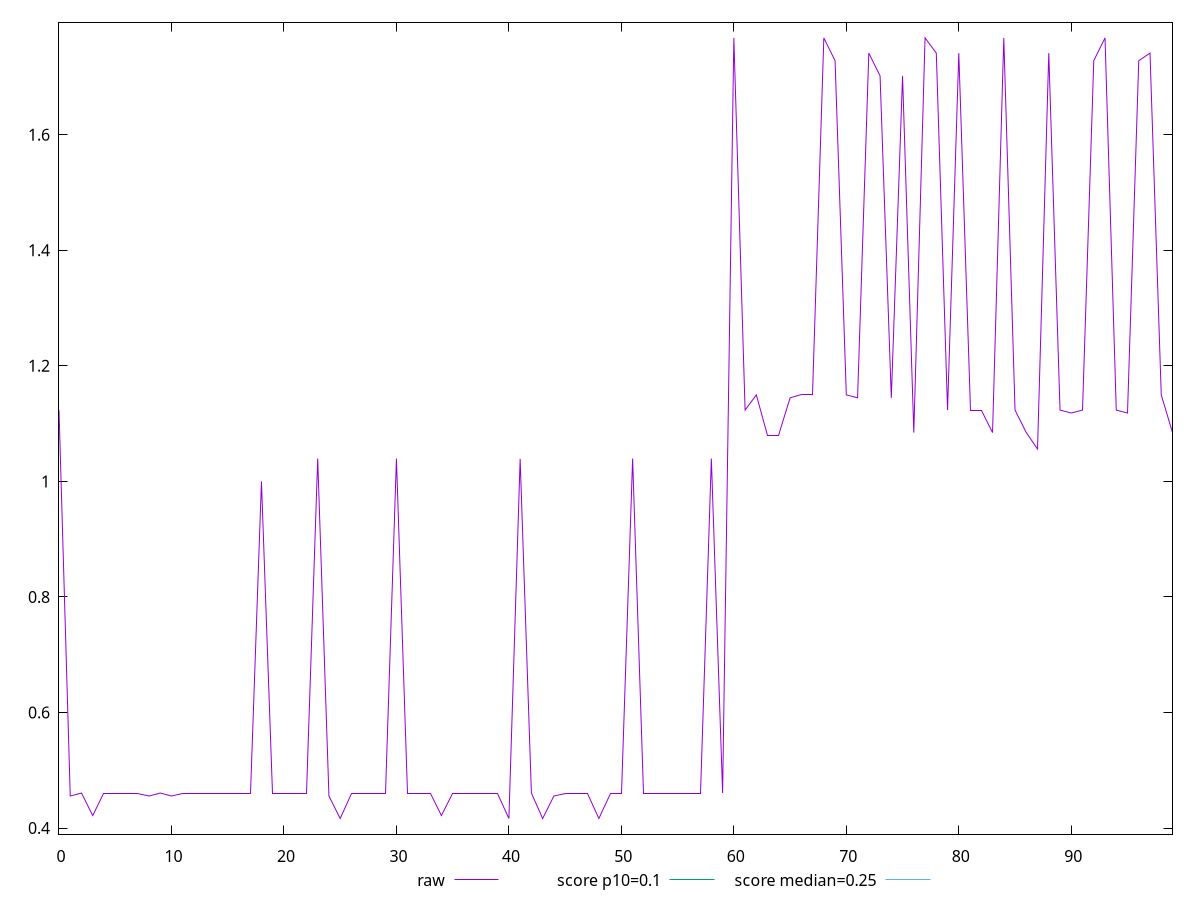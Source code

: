 reset

$raw <<EOF
0 1.1234112548828126
1 0.4553914388020833
2 0.460498046875
3 0.4215234375
4 0.460498046875
5 0.460498046875
6 0.460498046875
7 0.460498046875
8 0.4553914388020833
9 0.460498046875
10 0.4553914388020833
11 0.460498046875
12 0.460498046875
13 0.460498046875
14 0.460498046875
15 0.460498046875
16 0.460498046875
17 0.460498046875
18 1
19 0.460498046875
20 0.460498046875
21 0.460498046875
22 0.460498046875
23 1.0394596354166667
24 0.4553914388020833
25 0.4164168294270833
26 0.460498046875
27 0.460498046875
28 0.460498046875
29 0.460498046875
30 1.0394596354166667
31 0.460498046875
32 0.460498046875
33 0.460498046875
34 0.4215234375
35 0.460498046875
36 0.460498046875
37 0.460498046875
38 0.460498046875
39 0.460498046875
40 0.4164168294270833
41 1.038974609375
42 0.460498046875
43 0.4164168294270833
44 0.4553914388020833
45 0.460498046875
46 0.460498046875
47 0.460498046875
48 0.4164168294270833
49 0.460498046875
50 0.460498046875
51 1.0394596354166667
52 0.460498046875
53 0.460498046875
54 0.460498046875
55 0.460498046875
56 0.460498046875
57 0.460498046875
58 1.0394596354166667
59 0.460498046875
60 1.7676270548502604
61 1.1234112548828126
62 1.1496908569335937
63 1.0793300374348958
64 1.0793300374348958
65 1.144584248860677
66 1.1496908569335937
67 1.1496908569335937
68 1.7676270548502604
69 1.7281674194335936
70 1.1496908569335937
71 1.144584248860677
72 1.7413474527994792
73 1.7018878173828125
74 1.144584248860677
75 1.7018878173828125
76 1.0844366455078125
77 1.7676270548502604
78 1.7413474527994792
79 1.1234112548828126
80 1.7413474527994792
81 1.1234112548828126
82 1.1234112548828126
83 1.0844366455078125
84 1.7676270548502604
85 1.1234112548828126
86 1.0844366455078125
87 1.0559987386067708
88 1.7413474527994792
89 1.1234112548828126
90 1.1183046468098958
91 1.1234112548828126
92 1.7281674194335936
93 1.7676270548502604
94 1.1234112548828126
95 1.1183046468098958
96 1.7281674194335936
97 1.7413474527994792
98 1.1496908569335937
99 1.0844366455078125
EOF

set key outside below
set xrange [0:99]
set yrange [0.38939262491861976:1.7946512593587238]
set trange [0.38939262491861976:1.7946512593587238]
set terminal svg size 640, 500 enhanced background rgb 'white'
set output "report_00018_2021-02-10T15-25-16.877Z/cumulative-layout-shift/samples/pages+cached+noadtech+nomedia/raw/values.svg"

plot $raw title "raw" with line, \
     0.1 title "score p10=0.1", \
     0.25 title "score median=0.25"

reset
